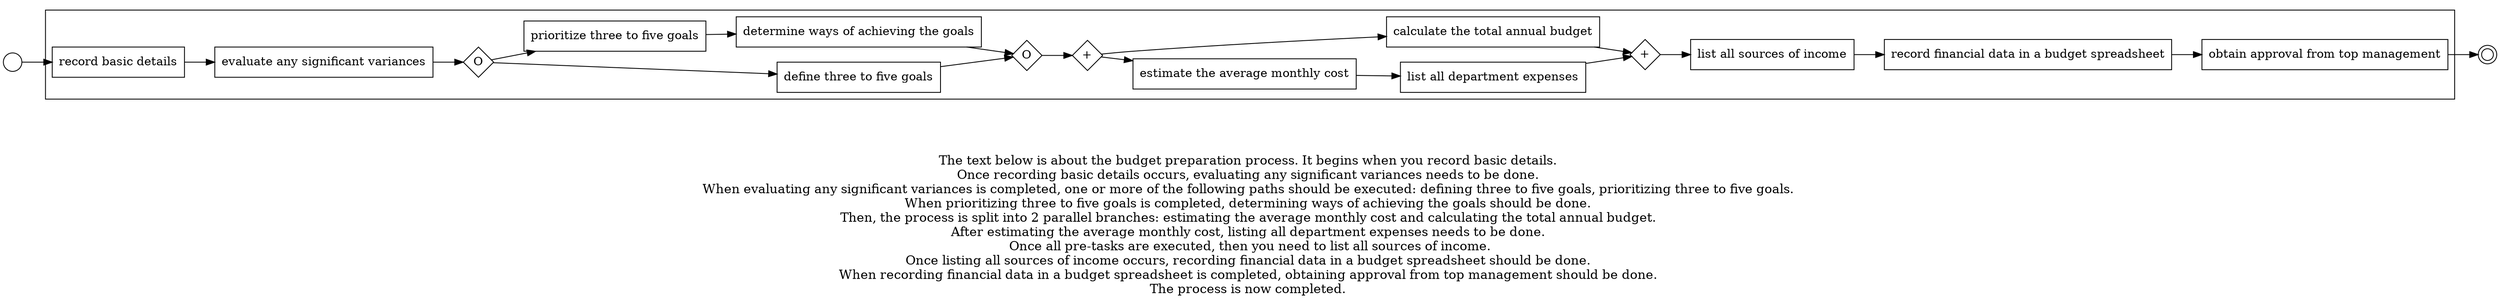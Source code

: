 digraph budget_preparation_process_40 {
	graph [rankdir=LR]
	START_NODE [label="" shape=circle width=0.3]
	subgraph CLUSTER_0 {
		"record basic details" [shape=box]
		"evaluate any significant variances" [shape=box]
		"record basic details" -> "evaluate any significant variances"
		"OR_SPLIT--3. Goals_79ZB" [label=O fixedsize=true shape=diamond width=0.5]
		"evaluate any significant variances" -> "OR_SPLIT--3. Goals_79ZB"
		"define three to five goals" [shape=box]
		"OR_SPLIT--3. Goals_79ZB" -> "define three to five goals"
		"prioritize three to five goals" [shape=box]
		"OR_SPLIT--3. Goals_79ZB" -> "prioritize three to five goals"
		"determine ways of achieving the goals" [shape=box]
		"prioritize three to five goals" -> "determine ways of achieving the goals"
		"OR_JOIN--3. Goals_79ZB" [label=O fixedsize=true shape=diamond width=0.5]
		"define three to five goals" -> "OR_JOIN--3. Goals_79ZB"
		"determine ways of achieving the goals" -> "OR_JOIN--3. Goals_79ZB"
		"AND_SPLIT--4. Projected expenses_Q3HE" [label="+" fixedsize=true shape=diamond width=0.5]
		"OR_JOIN--3. Goals_79ZB" -> "AND_SPLIT--4. Projected expenses_Q3HE"
		"estimate the average monthly cost" [shape=box]
		"AND_SPLIT--4. Projected expenses_Q3HE" -> "estimate the average monthly cost"
		"calculate the total annual budget" [shape=box]
		"AND_SPLIT--4. Projected expenses_Q3HE" -> "calculate the total annual budget"
		"list all department expenses" [shape=box]
		"estimate the average monthly cost" -> "list all department expenses"
		"AND_JOIN--4. Projected expenses_Q3HE" [label="+" fixedsize=true shape=diamond width=0.5]
		"list all department expenses" -> "AND_JOIN--4. Projected expenses_Q3HE"
		"calculate the total annual budget" -> "AND_JOIN--4. Projected expenses_Q3HE"
		"list all sources of income" [shape=box]
		"AND_JOIN--4. Projected expenses_Q3HE" -> "list all sources of income"
		"record financial data in a budget spreadsheet" [shape=box]
		"list all sources of income" -> "record financial data in a budget spreadsheet"
		"obtain approval from top management" [shape=box]
		"record financial data in a budget spreadsheet" -> "obtain approval from top management"
	}
	START_NODE -> "record basic details"
	END_NODE [label="" shape=doublecircle width=0.2]
	"obtain approval from top management" -> END_NODE
	fontsize=15 label="\n\n
The text below is about the budget preparation process. It begins when you record basic details. 
Once recording basic details occurs, evaluating any significant variances needs to be done. 
When evaluating any significant variances is completed, one or more of the following paths should be executed: defining three to five goals, prioritizing three to five goals. 
When prioritizing three to five goals is completed, determining ways of achieving the goals should be done. 
Then, the process is split into 2 parallel branches: estimating the average monthly cost and calculating the total annual budget. 
After estimating the average monthly cost, listing all department expenses needs to be done. 
Once all pre-tasks are executed, then you need to list all sources of income.
Once listing all sources of income occurs, recording financial data in a budget spreadsheet should be done. 
When recording financial data in a budget spreadsheet is completed, obtaining approval from top management should be done. 
The process is now completed. 
"
}
